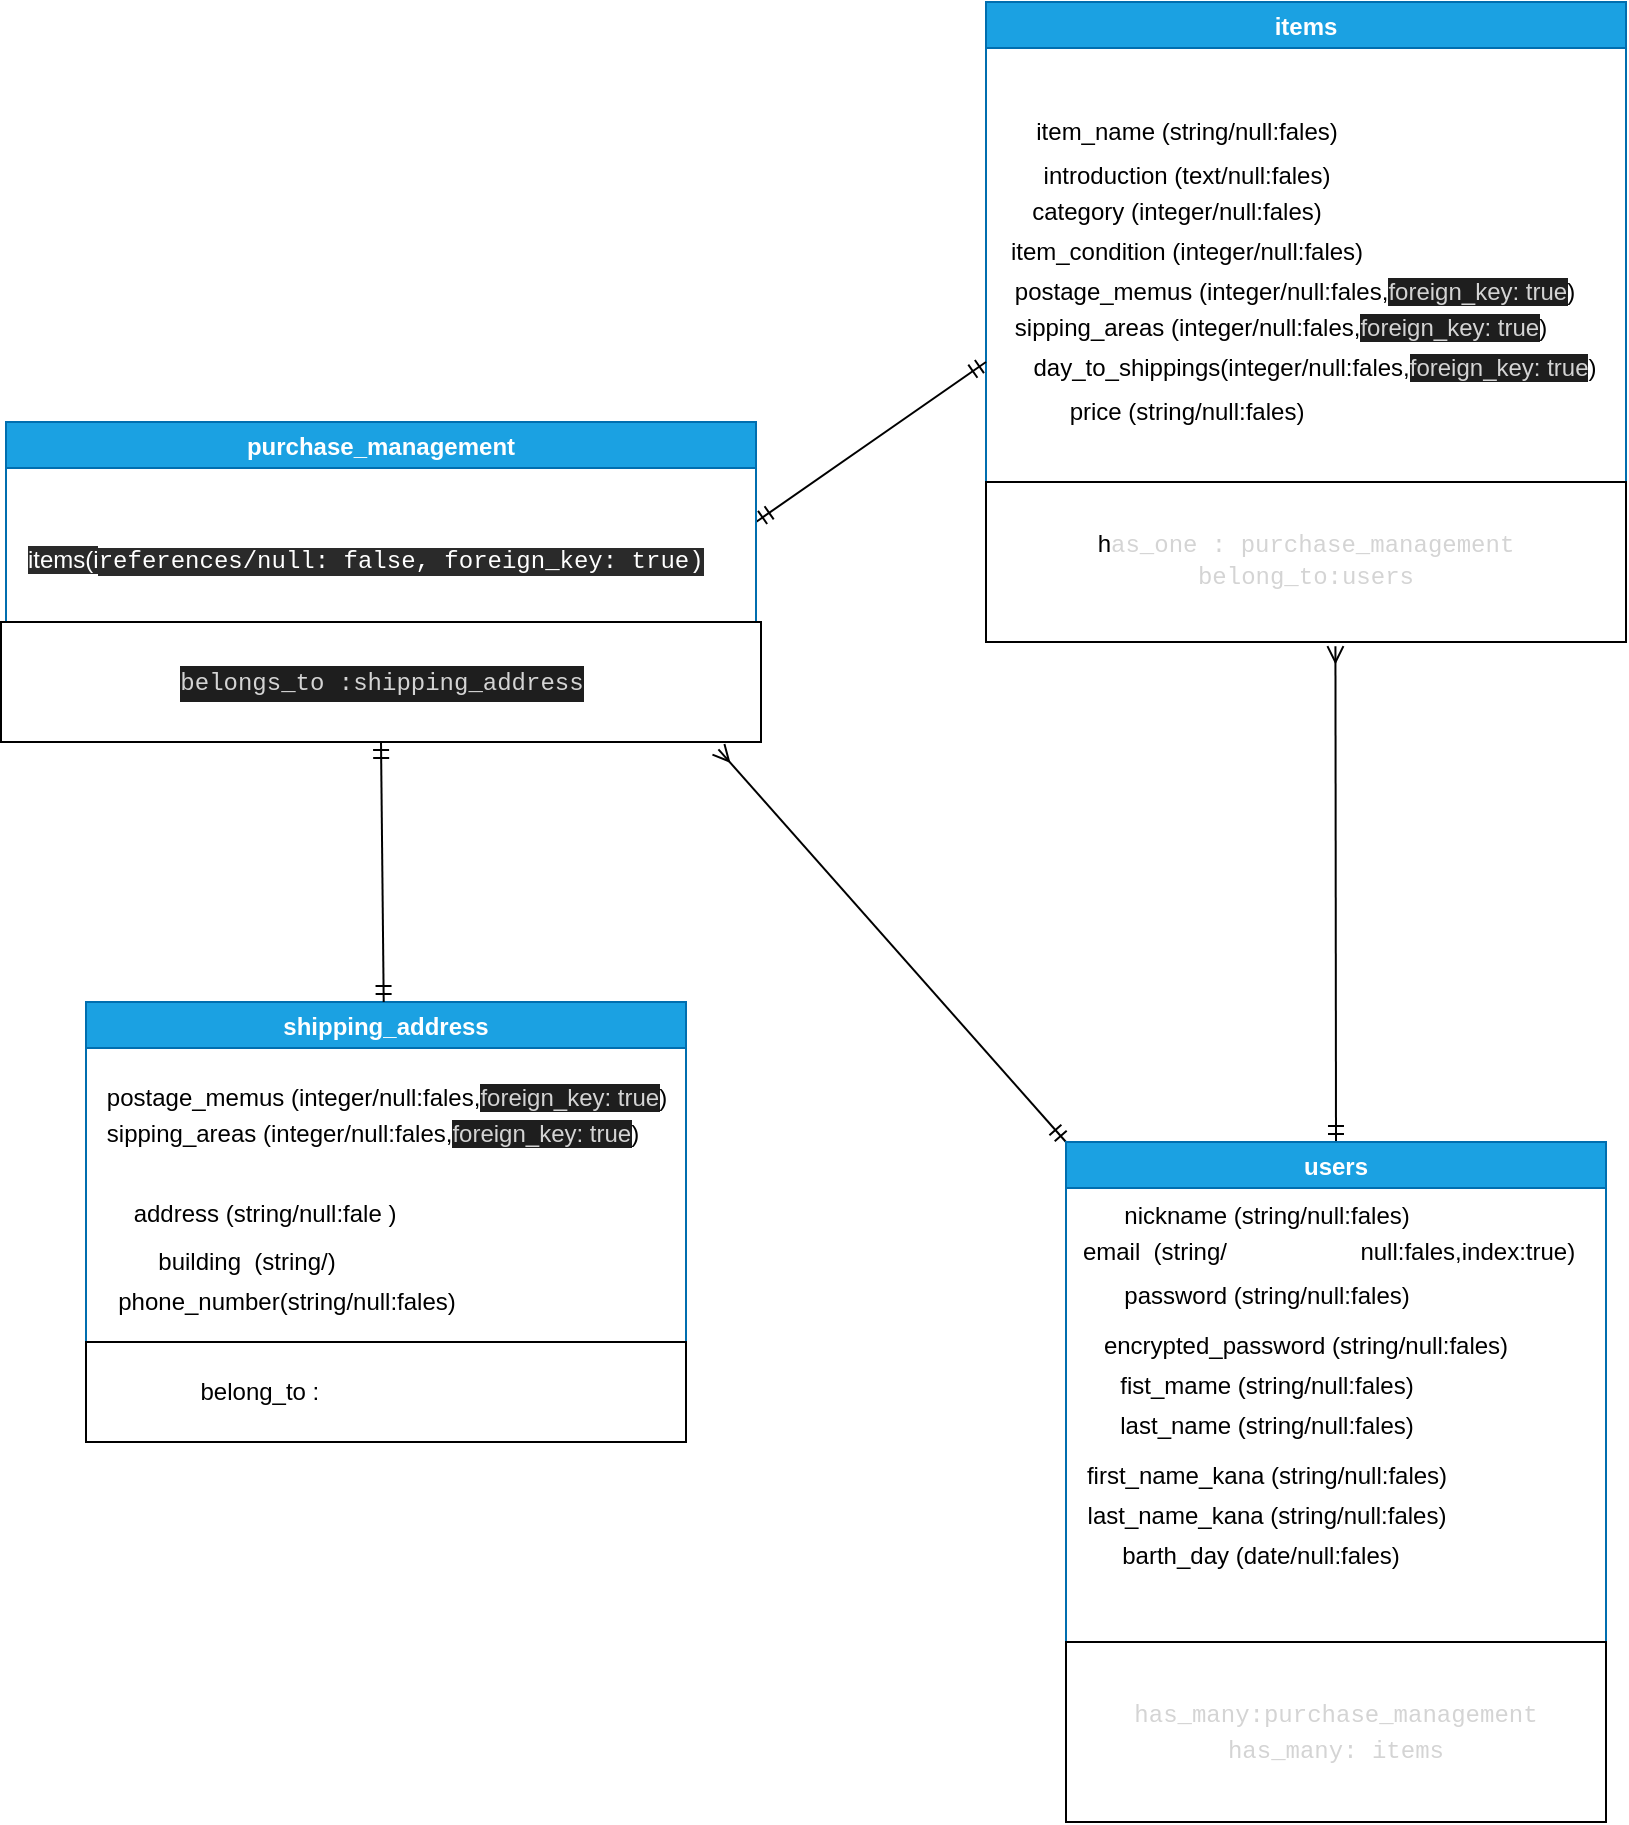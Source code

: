 <mxfile>
    <diagram id="Yh8gtnqKhIITs3vSAjVE" name="ページ1">
        <mxGraphModel dx="2234" dy="2562" grid="1" gridSize="10" guides="1" tooltips="1" connect="1" arrows="1" fold="1" page="1" pageScale="1" pageWidth="827" pageHeight="1169" math="0" shadow="0">
            <root>
                <mxCell id="0"/>
                <mxCell id="1" parent="0"/>
                <mxCell id="73" style="edgeStyle=none;html=1;exitX=0.5;exitY=0;exitDx=0;exitDy=0;entryX=0.546;entryY=1.026;entryDx=0;entryDy=0;entryPerimeter=0;fontFamily=Helvetica;fontColor=#FFFFFF;endArrow=ERmany;endFill=0;startArrow=ERmandOne;startFill=0;" edge="1" parent="1" source="31" target="69">
                    <mxGeometry relative="1" as="geometry"/>
                </mxCell>
                <mxCell id="74" style="edgeStyle=none;html=1;exitX=0;exitY=0;exitDx=0;exitDy=0;entryX=0.944;entryY=1.061;entryDx=0;entryDy=0;entryPerimeter=0;fontFamily=Helvetica;fontColor=#FFFFFF;endArrow=ERmany;endFill=0;startArrow=ERmandOne;startFill=0;" edge="1" parent="1" source="31" target="eo_4ubGzzUAQcjpBgNsD-171">
                    <mxGeometry relative="1" as="geometry"/>
                </mxCell>
                <mxCell id="31" value="users" style="swimlane;fillColor=#1ba1e2;fontColor=#ffffff;strokeColor=#006EAF;" parent="1" vertex="1">
                    <mxGeometry x="-290" y="-510" width="270" height="250" as="geometry"/>
                </mxCell>
                <mxCell id="33" value="password (string/null:fales)" style="text;html=1;align=center;verticalAlign=middle;resizable=0;points=[];autosize=1;strokeColor=none;fillColor=none;" parent="31" vertex="1">
                    <mxGeometry x="20" y="67" width="160" height="20" as="geometry"/>
                </mxCell>
                <mxCell id="39" value="first_name_kana (string/null:fales)" style="text;html=1;align=center;verticalAlign=middle;resizable=0;points=[];autosize=1;strokeColor=none;fillColor=none;" parent="31" vertex="1">
                    <mxGeometry y="157" width="200" height="20" as="geometry"/>
                </mxCell>
                <mxCell id="38" value="last_name (string/null:fales)" style="text;html=1;align=center;verticalAlign=middle;resizable=0;points=[];autosize=1;strokeColor=none;fillColor=none;" parent="31" vertex="1">
                    <mxGeometry x="20" y="132" width="160" height="20" as="geometry"/>
                </mxCell>
                <mxCell id="34" value="nickname (string/null:fales)" style="text;html=1;align=center;verticalAlign=middle;resizable=0;points=[];autosize=1;strokeColor=none;fillColor=none;" parent="31" vertex="1">
                    <mxGeometry x="20" y="27" width="160" height="20" as="geometry"/>
                </mxCell>
                <mxCell id="36" value="fist_mame (string/null:fales)" style="text;html=1;align=center;verticalAlign=middle;resizable=0;points=[];autosize=1;strokeColor=none;fillColor=none;" parent="31" vertex="1">
                    <mxGeometry x="20" y="112" width="160" height="20" as="geometry"/>
                </mxCell>
                <mxCell id="35" value="email&amp;nbsp; (string/&lt;font color=&quot;#ffffff&quot; style=&quot;font-size: 12px&quot;&gt;&lt;span class=&quot;ss&quot; style=&quot;padding: 0px ; margin: 0px ; box-sizing: inherit&quot;&gt;unique: &lt;/span&gt;&lt;span class=&quot;kp&quot; style=&quot;padding: 0px ; margin: 0px ; box-sizing: inherit&quot;&gt;true,&lt;/span&gt;&lt;/font&gt;null:fales,index:true)" style="text;html=1;align=center;verticalAlign=middle;resizable=0;points=[];autosize=1;strokeColor=none;fillColor=none;" parent="31" vertex="1">
                    <mxGeometry x="1" y="45" width="260" height="20" as="geometry"/>
                </mxCell>
                <mxCell id="44" value="last_name_kana (string/null:fales)" style="text;html=1;align=center;verticalAlign=middle;resizable=0;points=[];autosize=1;strokeColor=none;fillColor=none;" parent="31" vertex="1">
                    <mxGeometry y="177" width="200" height="20" as="geometry"/>
                </mxCell>
                <mxCell id="53" value="barth_day (date/null:fales)" style="text;html=1;align=center;verticalAlign=middle;resizable=0;points=[];autosize=1;strokeColor=none;fillColor=none;" parent="31" vertex="1">
                    <mxGeometry x="22" y="197" width="150" height="20" as="geometry"/>
                </mxCell>
                <mxCell id="eo_4ubGzzUAQcjpBgNsD-149" value="encrypted_password (string/null:fales)" style="text;align=center;verticalAlign=middle;resizable=0;points=[];autosize=1;strokeColor=none;fillColor=none;strokeWidth=0;fontColor=default;" parent="31" vertex="1">
                    <mxGeometry x="10" y="91" width="220" height="20" as="geometry"/>
                </mxCell>
                <mxCell id="54" value="&lt;font style=&quot;font-size: 12px&quot;&gt;&lt;div style=&quot;color: rgb(212 , 212 , 212) ; font-family: &amp;#34;menlo&amp;#34; , &amp;#34;monaco&amp;#34; , &amp;#34;courier new&amp;#34; , monospace ; line-height: 18px&quot;&gt;&lt;div&gt;has_many:purchase_management&lt;/div&gt;&lt;div&gt;has_many: items&lt;/div&gt;&lt;/div&gt;&lt;/font&gt;" style="rounded=0;whiteSpace=wrap;html=1;fontSize=6;" parent="1" vertex="1">
                    <mxGeometry x="-290" y="-260" width="270" height="90" as="geometry"/>
                </mxCell>
                <mxCell id="55" value="items" style="swimlane;fillColor=#1ba1e2;fontColor=#ffffff;strokeColor=#006EAF;" parent="1" vertex="1">
                    <mxGeometry x="-330" y="-1080" width="320" height="240" as="geometry"/>
                </mxCell>
                <mxCell id="56" value="introduction (text/null:fales)" style="text;html=1;align=center;verticalAlign=middle;resizable=0;points=[];autosize=1;strokeColor=none;fillColor=none;" parent="55" vertex="1">
                    <mxGeometry x="20" y="77" width="160" height="20" as="geometry"/>
                </mxCell>
                <mxCell id="58" value="price (string/null:fales)" style="text;html=1;align=center;verticalAlign=middle;resizable=0;points=[];autosize=1;strokeColor=none;fillColor=none;" parent="55" vertex="1">
                    <mxGeometry x="35" y="195" width="130" height="20" as="geometry"/>
                </mxCell>
                <mxCell id="59" value="postage_memus (integer/null:fales,&lt;span style=&quot;background-color: rgb(30 , 30 , 30) ; color: rgb(212 , 212 , 212)&quot;&gt;foreign_key: true&lt;/span&gt;&lt;span&gt;)&lt;/span&gt;" style="text;html=1;align=center;verticalAlign=middle;resizable=0;points=[];autosize=1;strokeColor=none;fillColor=none;" parent="55" vertex="1">
                    <mxGeometry x="4" y="135" width="300" height="20" as="geometry"/>
                </mxCell>
                <mxCell id="60" value="item_condition (integer/null:fales)" style="text;html=1;align=center;verticalAlign=middle;resizable=0;points=[];autosize=1;strokeColor=none;fillColor=none;" parent="55" vertex="1">
                    <mxGeometry x="5" y="115" width="190" height="20" as="geometry"/>
                </mxCell>
                <mxCell id="61" value="item_name (string/null:fales)" style="text;html=1;align=center;verticalAlign=middle;resizable=0;points=[];autosize=1;strokeColor=none;fillColor=none;" parent="55" vertex="1">
                    <mxGeometry x="15" y="55" width="170" height="20" as="geometry"/>
                </mxCell>
                <mxCell id="63" value="day_to_shippings(integer/null:fales,&lt;span style=&quot;background-color: rgb(30 , 30 , 30) ; color: rgb(212 , 212 , 212)&quot;&gt;foreign_key: true&lt;/span&gt;)" style="text;html=1;align=center;verticalAlign=middle;resizable=0;points=[];autosize=1;strokeColor=none;fillColor=none;" parent="55" vertex="1">
                    <mxGeometry x="14" y="173" width="300" height="20" as="geometry"/>
                </mxCell>
                <mxCell id="65" value="category (integer/null:fales)" style="text;html=1;align=center;verticalAlign=middle;resizable=0;points=[];autosize=1;strokeColor=none;fillColor=none;" parent="55" vertex="1">
                    <mxGeometry x="15" y="95" width="160" height="20" as="geometry"/>
                </mxCell>
                <mxCell id="66" value="&lt;font style=&quot;font-size: 12px&quot;&gt;sipping_areas&amp;nbsp;&lt;/font&gt;(integer/null:fales,&lt;span style=&quot;background-color: rgb(30 , 30 , 30) ; color: rgb(212 , 212 , 212)&quot;&gt;foreign_key: true&lt;/span&gt;)" style="text;html=1;align=center;verticalAlign=middle;resizable=0;points=[];autosize=1;strokeColor=none;fillColor=none;" parent="55" vertex="1">
                    <mxGeometry x="7" y="153" width="280" height="20" as="geometry"/>
                </mxCell>
                <mxCell id="69" value="&lt;font style=&quot;font-size: 12px&quot;&gt;h&lt;span style=&quot;color: rgb(212 , 212 , 212) ; font-family: &amp;#34;menlo&amp;#34; , &amp;#34;monaco&amp;#34; , &amp;#34;courier new&amp;#34; , monospace&quot;&gt;as_one : purchase_management&lt;/span&gt;&lt;div style=&quot;color: rgb(212 , 212 , 212) ; font-family: &amp;#34;menlo&amp;#34; , &amp;#34;monaco&amp;#34; , &amp;#34;courier new&amp;#34; , monospace ; line-height: 18px&quot;&gt;&lt;div&gt;belong_to:users&lt;/div&gt;&lt;/div&gt;&lt;/font&gt;" style="rounded=0;whiteSpace=wrap;html=1;fontSize=6;" parent="1" vertex="1">
                    <mxGeometry x="-330" y="-840" width="320" height="80" as="geometry"/>
                </mxCell>
                <mxCell id="eo_4ubGzzUAQcjpBgNsD-150" value="shipping_address" style="swimlane;fillColor=#1ba1e2;fontColor=#FFFFFF;strokeColor=#006EAF;fontFamily=Helvetica;labelBackgroundColor=none;startSize=23;" parent="1" vertex="1">
                    <mxGeometry x="-780" y="-580" width="300" height="220" as="geometry"/>
                </mxCell>
                <mxCell id="eo_4ubGzzUAQcjpBgNsD-152" value="phone_number(string/null:fales)" style="text;html=1;align=center;verticalAlign=middle;resizable=0;points=[];autosize=1;strokeColor=none;fillColor=none;" parent="eo_4ubGzzUAQcjpBgNsD-150" vertex="1">
                    <mxGeometry x="10" y="140" width="180" height="20" as="geometry"/>
                </mxCell>
                <mxCell id="eo_4ubGzzUAQcjpBgNsD-153" value="&lt;font color=&quot;#ffffff&quot; style=&quot;font-size: 12px&quot;&gt;&lt;span style=&quot;font-family: inherit ; text-align: left&quot;&gt;municipalities&lt;/span&gt;&amp;nbsp;(integer/null:fales)&lt;/font&gt;" style="text;html=1;align=center;verticalAlign=middle;resizable=0;points=[];autosize=1;strokeColor=none;fillColor=none;" parent="eo_4ubGzzUAQcjpBgNsD-150" vertex="1">
                    <mxGeometry x="5" y="76" width="190" height="20" as="geometry"/>
                </mxCell>
                <mxCell id="eo_4ubGzzUAQcjpBgNsD-156" value="building&amp;nbsp; (string/)" style="text;html=1;align=center;verticalAlign=middle;resizable=0;points=[];autosize=1;strokeColor=none;fillColor=none;" parent="eo_4ubGzzUAQcjpBgNsD-150" vertex="1">
                    <mxGeometry x="30" y="120" width="100" height="20" as="geometry"/>
                </mxCell>
                <mxCell id="eo_4ubGzzUAQcjpBgNsD-158" value="&lt;font style=&quot;font-size: 12px&quot;&gt;address (string/null:fale )&lt;/font&gt;" style="text;html=1;align=center;verticalAlign=middle;resizable=0;points=[];autosize=1;strokeColor=none;fillColor=none;" parent="eo_4ubGzzUAQcjpBgNsD-150" vertex="1">
                    <mxGeometry x="14" y="96" width="150" height="20" as="geometry"/>
                </mxCell>
                <mxCell id="89" value="postage_memus (integer/null:fales,&lt;span style=&quot;background-color: rgb(30 , 30 , 30) ; color: rgb(212 , 212 , 212)&quot;&gt;foreign_key: true&lt;/span&gt;&lt;span&gt;)&lt;/span&gt;" style="text;html=1;align=center;verticalAlign=middle;resizable=0;points=[];autosize=1;strokeColor=none;fillColor=none;" vertex="1" parent="eo_4ubGzzUAQcjpBgNsD-150">
                    <mxGeometry y="38" width="300" height="20" as="geometry"/>
                </mxCell>
                <mxCell id="90" value="&lt;font style=&quot;font-size: 12px&quot;&gt;sipping_areas&amp;nbsp;&lt;/font&gt;(integer/null:fales,&lt;span style=&quot;background-color: rgb(30 , 30 , 30) ; color: rgb(212 , 212 , 212)&quot;&gt;foreign_key: true&lt;/span&gt;)" style="text;html=1;align=center;verticalAlign=middle;resizable=0;points=[];autosize=1;strokeColor=none;fillColor=none;" vertex="1" parent="eo_4ubGzzUAQcjpBgNsD-150">
                    <mxGeometry x="3" y="56" width="280" height="20" as="geometry"/>
                </mxCell>
                <mxCell id="86" style="edgeStyle=none;html=1;exitX=1;exitY=0.5;exitDx=0;exitDy=0;entryX=0;entryY=0.75;entryDx=0;entryDy=0;fontFamily=Helvetica;fontColor=#FFFFFF;startArrow=ERmandOne;startFill=0;endArrow=ERmandOne;endFill=0;" edge="1" parent="1" source="eo_4ubGzzUAQcjpBgNsD-161" target="55">
                    <mxGeometry relative="1" as="geometry"/>
                </mxCell>
                <mxCell id="eo_4ubGzzUAQcjpBgNsD-161" value="purchase_management" style="swimlane;fillColor=#1ba1e2;fontColor=#ffffff;strokeColor=#006EAF;fontFamily=Helvetica;" parent="1" vertex="1">
                    <mxGeometry x="-820" y="-870" width="375" height="100" as="geometry"/>
                </mxCell>
                <mxCell id="eo_4ubGzzUAQcjpBgNsD-170" value="&lt;font color=&quot;#ffffff&quot;&gt;users(i&lt;span style=&quot;font-family: &amp;#34;menlo&amp;#34; , &amp;#34;monaco&amp;#34; , &amp;#34;courier new&amp;#34; , monospace&quot;&gt;references/null: false, foreign_key: true)&lt;/span&gt;&lt;/font&gt;" style="text;html=1;align=center;verticalAlign=middle;resizable=0;points=[];autosize=1;strokeColor=none;fillColor=none;fontSize=12;" parent="eo_4ubGzzUAQcjpBgNsD-161" vertex="1">
                    <mxGeometry x="4" y="35" width="360" height="20" as="geometry"/>
                </mxCell>
                <mxCell id="70" value="&lt;span style=&quot;color: rgb(255 , 255 , 255) ; font-family: &amp;#34;helvetica&amp;#34; ; font-size: 12px ; font-style: normal ; font-weight: 400 ; letter-spacing: normal ; text-align: center ; text-indent: 0px ; text-transform: none ; word-spacing: 0px ; background-color: rgb(42 , 42 , 42) ; display: inline ; float: none&quot;&gt;items(i&lt;/span&gt;&lt;span style=&quot;color: rgb(255 , 255 , 255) ; font-size: 12px ; font-style: normal ; font-weight: 400 ; letter-spacing: normal ; text-align: center ; text-indent: 0px ; text-transform: none ; word-spacing: 0px ; background-color: rgb(42 , 42 , 42) ; font-family: &amp;#34;menlo&amp;#34; , &amp;#34;monaco&amp;#34; , &amp;#34;courier new&amp;#34; , monospace&quot;&gt;references/null: false, foreign_key: true)&lt;/span&gt;" style="text;whiteSpace=wrap;html=1;fontColor=#FFFFFF;" vertex="1" parent="eo_4ubGzzUAQcjpBgNsD-161">
                    <mxGeometry x="9" y="55" width="370" height="30" as="geometry"/>
                </mxCell>
                <mxCell id="88" style="edgeStyle=none;html=1;exitX=0.5;exitY=1;exitDx=0;exitDy=0;fontFamily=Helvetica;fontColor=#FFFFFF;startArrow=ERmandOne;startFill=0;endArrow=ERmandOne;endFill=0;" edge="1" parent="1" source="eo_4ubGzzUAQcjpBgNsD-171" target="eo_4ubGzzUAQcjpBgNsD-150">
                    <mxGeometry relative="1" as="geometry">
                        <mxPoint x="-632.125" y="-620" as="targetPoint"/>
                    </mxGeometry>
                </mxCell>
                <mxCell id="eo_4ubGzzUAQcjpBgNsD-171" value="&lt;font style=&quot;font-size: 12px&quot;&gt;&lt;div style=&quot;color: rgb(212 , 212 , 212) ; background-color: rgb(30 , 30 , 30) ; font-family: &amp;#34;menlo&amp;#34; , &amp;#34;monaco&amp;#34; , &amp;#34;courier new&amp;#34; , monospace ; line-height: 18px&quot;&gt;&lt;div&gt;belongs_to :shipping_address&lt;/div&gt;&lt;/div&gt;&lt;/font&gt;" style="rounded=0;whiteSpace=wrap;html=1;fontSize=6;" parent="1" vertex="1">
                    <mxGeometry x="-822.5" y="-770" width="380" height="60" as="geometry"/>
                </mxCell>
                <mxCell id="eo_4ubGzzUAQcjpBgNsD-160" value="&lt;font style=&quot;font-size: 12px&quot;&gt;&lt;br&gt;belong_to :&lt;span style=&quot;color: rgb(255 , 255 , 255)&quot;&gt;purchase_management&lt;/span&gt;&lt;br&gt;&lt;br&gt;&lt;/font&gt;" style="rounded=0;whiteSpace=wrap;html=1;fontSize=6;" parent="1" vertex="1">
                    <mxGeometry x="-780" y="-410" width="300" height="50" as="geometry"/>
                </mxCell>
            </root>
        </mxGraphModel>
    </diagram>
</mxfile>